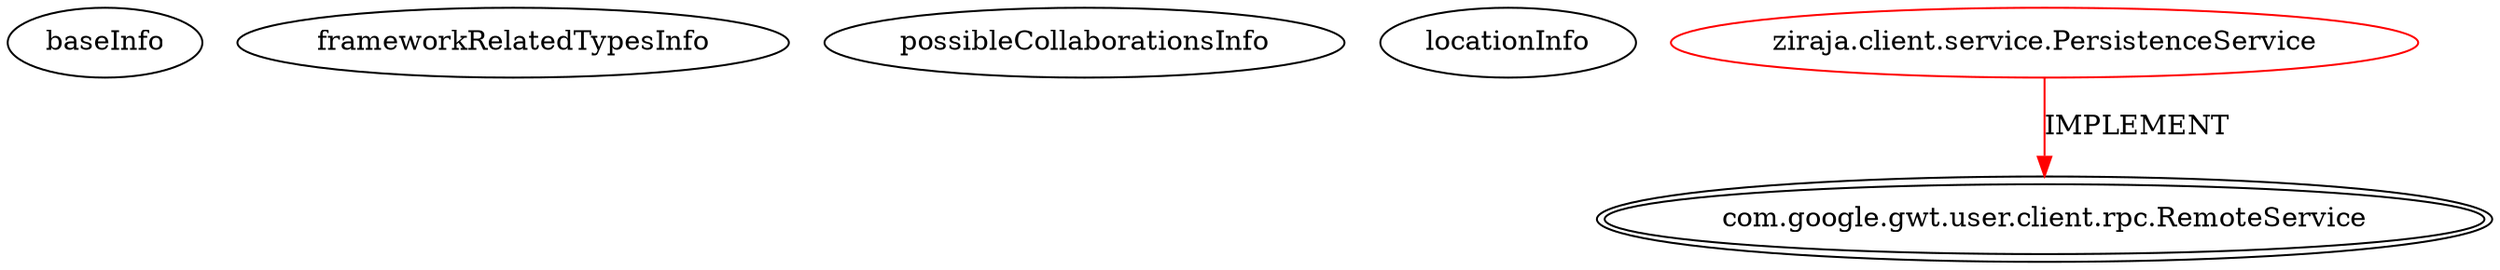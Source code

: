 digraph {
baseInfo[graphId=420,category="extension_graph",isAnonymous=false,possibleRelation=false]
frameworkRelatedTypesInfo[0="com.google.gwt.user.client.rpc.RemoteService"]
possibleCollaborationsInfo[]
locationInfo[projectName="Tok-Ziraja222",filePath="/Tok-Ziraja222/Ziraja222-master/src/ziraja/client/service/PersistenceService.java",contextSignature="PersistenceService",graphId="420"]
0[label="ziraja.client.service.PersistenceService",vertexType="ROOT_CLIENT_CLASS_DECLARATION",isFrameworkType=false,color=red]
1[label="com.google.gwt.user.client.rpc.RemoteService",vertexType="FRAMEWORK_INTERFACE_TYPE",isFrameworkType=true,peripheries=2]
0->1[label="IMPLEMENT",color=red]
}
